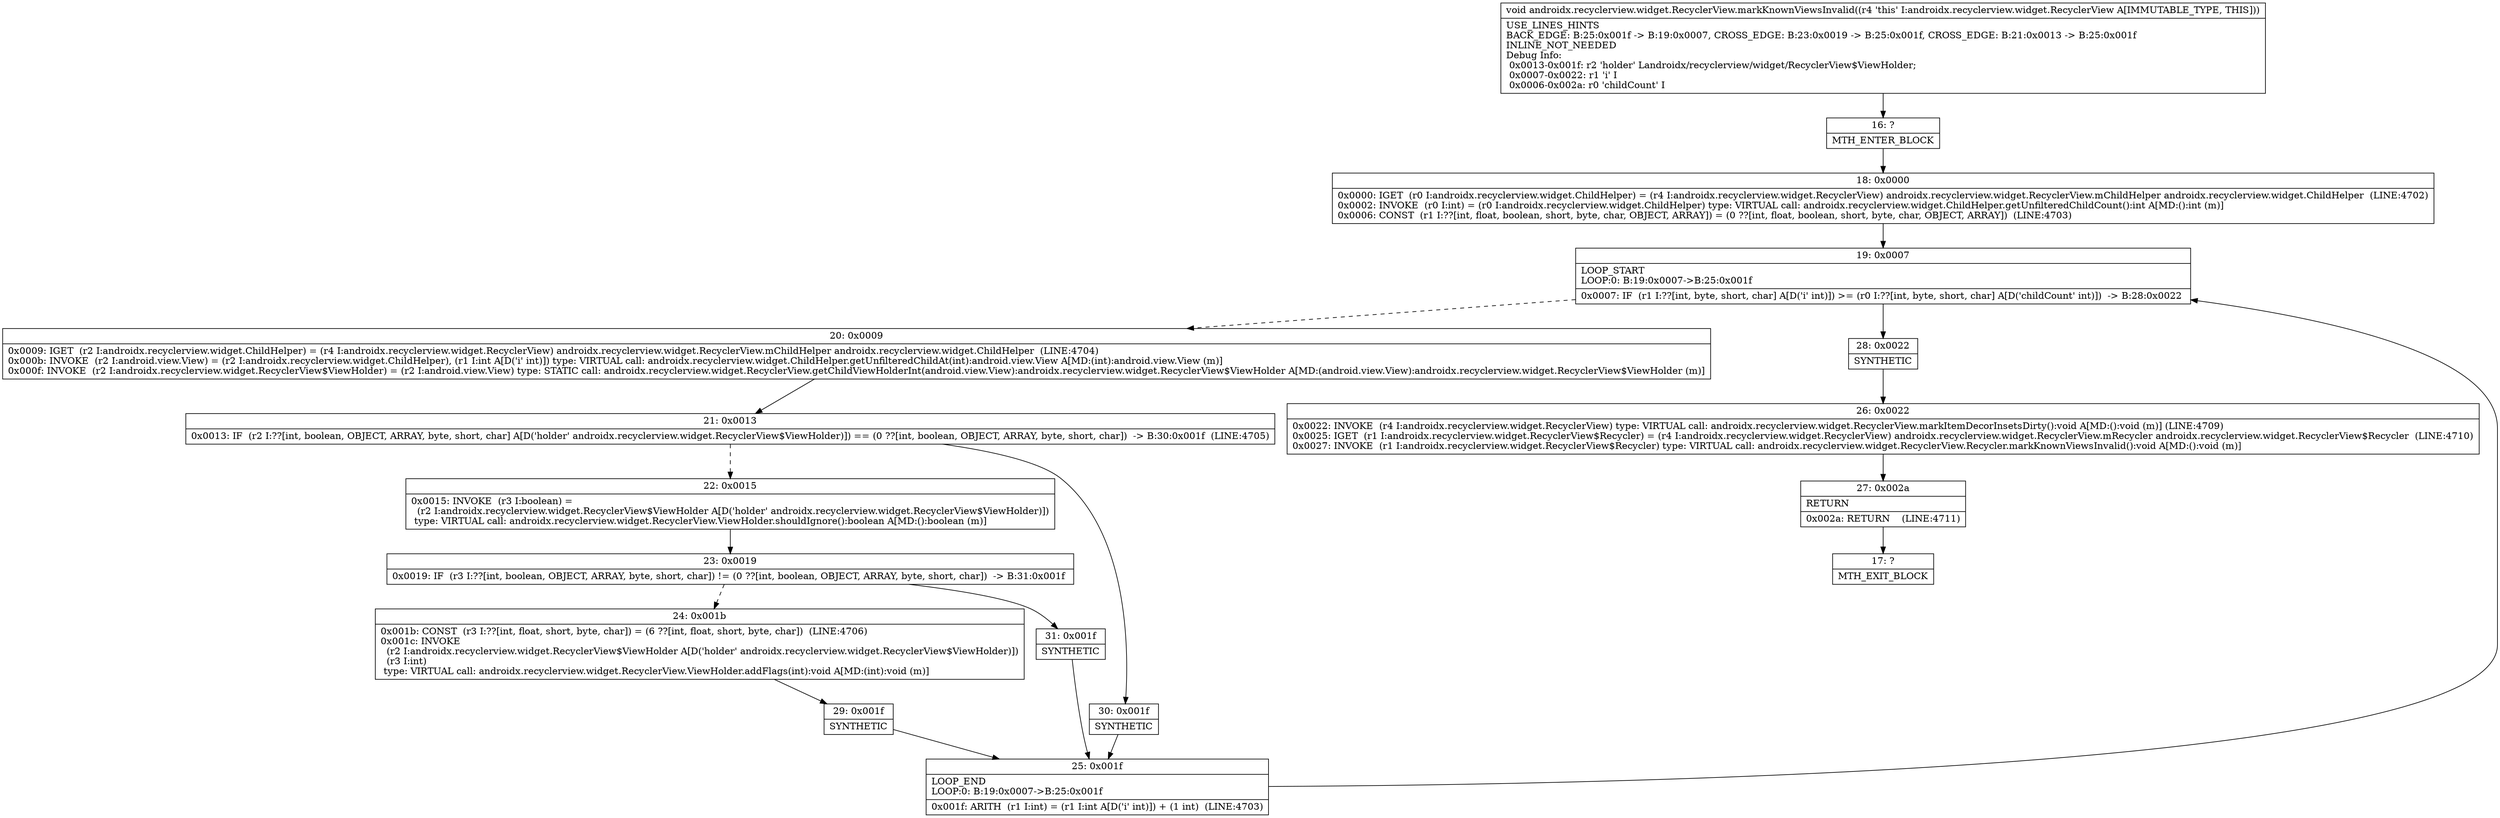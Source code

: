 digraph "CFG forandroidx.recyclerview.widget.RecyclerView.markKnownViewsInvalid()V" {
Node_16 [shape=record,label="{16\:\ ?|MTH_ENTER_BLOCK\l}"];
Node_18 [shape=record,label="{18\:\ 0x0000|0x0000: IGET  (r0 I:androidx.recyclerview.widget.ChildHelper) = (r4 I:androidx.recyclerview.widget.RecyclerView) androidx.recyclerview.widget.RecyclerView.mChildHelper androidx.recyclerview.widget.ChildHelper  (LINE:4702)\l0x0002: INVOKE  (r0 I:int) = (r0 I:androidx.recyclerview.widget.ChildHelper) type: VIRTUAL call: androidx.recyclerview.widget.ChildHelper.getUnfilteredChildCount():int A[MD:():int (m)]\l0x0006: CONST  (r1 I:??[int, float, boolean, short, byte, char, OBJECT, ARRAY]) = (0 ??[int, float, boolean, short, byte, char, OBJECT, ARRAY])  (LINE:4703)\l}"];
Node_19 [shape=record,label="{19\:\ 0x0007|LOOP_START\lLOOP:0: B:19:0x0007\-\>B:25:0x001f\l|0x0007: IF  (r1 I:??[int, byte, short, char] A[D('i' int)]) \>= (r0 I:??[int, byte, short, char] A[D('childCount' int)])  \-\> B:28:0x0022 \l}"];
Node_20 [shape=record,label="{20\:\ 0x0009|0x0009: IGET  (r2 I:androidx.recyclerview.widget.ChildHelper) = (r4 I:androidx.recyclerview.widget.RecyclerView) androidx.recyclerview.widget.RecyclerView.mChildHelper androidx.recyclerview.widget.ChildHelper  (LINE:4704)\l0x000b: INVOKE  (r2 I:android.view.View) = (r2 I:androidx.recyclerview.widget.ChildHelper), (r1 I:int A[D('i' int)]) type: VIRTUAL call: androidx.recyclerview.widget.ChildHelper.getUnfilteredChildAt(int):android.view.View A[MD:(int):android.view.View (m)]\l0x000f: INVOKE  (r2 I:androidx.recyclerview.widget.RecyclerView$ViewHolder) = (r2 I:android.view.View) type: STATIC call: androidx.recyclerview.widget.RecyclerView.getChildViewHolderInt(android.view.View):androidx.recyclerview.widget.RecyclerView$ViewHolder A[MD:(android.view.View):androidx.recyclerview.widget.RecyclerView$ViewHolder (m)]\l}"];
Node_21 [shape=record,label="{21\:\ 0x0013|0x0013: IF  (r2 I:??[int, boolean, OBJECT, ARRAY, byte, short, char] A[D('holder' androidx.recyclerview.widget.RecyclerView$ViewHolder)]) == (0 ??[int, boolean, OBJECT, ARRAY, byte, short, char])  \-\> B:30:0x001f  (LINE:4705)\l}"];
Node_22 [shape=record,label="{22\:\ 0x0015|0x0015: INVOKE  (r3 I:boolean) = \l  (r2 I:androidx.recyclerview.widget.RecyclerView$ViewHolder A[D('holder' androidx.recyclerview.widget.RecyclerView$ViewHolder)])\l type: VIRTUAL call: androidx.recyclerview.widget.RecyclerView.ViewHolder.shouldIgnore():boolean A[MD:():boolean (m)]\l}"];
Node_23 [shape=record,label="{23\:\ 0x0019|0x0019: IF  (r3 I:??[int, boolean, OBJECT, ARRAY, byte, short, char]) != (0 ??[int, boolean, OBJECT, ARRAY, byte, short, char])  \-\> B:31:0x001f \l}"];
Node_24 [shape=record,label="{24\:\ 0x001b|0x001b: CONST  (r3 I:??[int, float, short, byte, char]) = (6 ??[int, float, short, byte, char])  (LINE:4706)\l0x001c: INVOKE  \l  (r2 I:androidx.recyclerview.widget.RecyclerView$ViewHolder A[D('holder' androidx.recyclerview.widget.RecyclerView$ViewHolder)])\l  (r3 I:int)\l type: VIRTUAL call: androidx.recyclerview.widget.RecyclerView.ViewHolder.addFlags(int):void A[MD:(int):void (m)]\l}"];
Node_29 [shape=record,label="{29\:\ 0x001f|SYNTHETIC\l}"];
Node_25 [shape=record,label="{25\:\ 0x001f|LOOP_END\lLOOP:0: B:19:0x0007\-\>B:25:0x001f\l|0x001f: ARITH  (r1 I:int) = (r1 I:int A[D('i' int)]) + (1 int)  (LINE:4703)\l}"];
Node_31 [shape=record,label="{31\:\ 0x001f|SYNTHETIC\l}"];
Node_30 [shape=record,label="{30\:\ 0x001f|SYNTHETIC\l}"];
Node_28 [shape=record,label="{28\:\ 0x0022|SYNTHETIC\l}"];
Node_26 [shape=record,label="{26\:\ 0x0022|0x0022: INVOKE  (r4 I:androidx.recyclerview.widget.RecyclerView) type: VIRTUAL call: androidx.recyclerview.widget.RecyclerView.markItemDecorInsetsDirty():void A[MD:():void (m)] (LINE:4709)\l0x0025: IGET  (r1 I:androidx.recyclerview.widget.RecyclerView$Recycler) = (r4 I:androidx.recyclerview.widget.RecyclerView) androidx.recyclerview.widget.RecyclerView.mRecycler androidx.recyclerview.widget.RecyclerView$Recycler  (LINE:4710)\l0x0027: INVOKE  (r1 I:androidx.recyclerview.widget.RecyclerView$Recycler) type: VIRTUAL call: androidx.recyclerview.widget.RecyclerView.Recycler.markKnownViewsInvalid():void A[MD:():void (m)]\l}"];
Node_27 [shape=record,label="{27\:\ 0x002a|RETURN\l|0x002a: RETURN    (LINE:4711)\l}"];
Node_17 [shape=record,label="{17\:\ ?|MTH_EXIT_BLOCK\l}"];
MethodNode[shape=record,label="{void androidx.recyclerview.widget.RecyclerView.markKnownViewsInvalid((r4 'this' I:androidx.recyclerview.widget.RecyclerView A[IMMUTABLE_TYPE, THIS]))  | USE_LINES_HINTS\lBACK_EDGE: B:25:0x001f \-\> B:19:0x0007, CROSS_EDGE: B:23:0x0019 \-\> B:25:0x001f, CROSS_EDGE: B:21:0x0013 \-\> B:25:0x001f\lINLINE_NOT_NEEDED\lDebug Info:\l  0x0013\-0x001f: r2 'holder' Landroidx\/recyclerview\/widget\/RecyclerView$ViewHolder;\l  0x0007\-0x0022: r1 'i' I\l  0x0006\-0x002a: r0 'childCount' I\l}"];
MethodNode -> Node_16;Node_16 -> Node_18;
Node_18 -> Node_19;
Node_19 -> Node_20[style=dashed];
Node_19 -> Node_28;
Node_20 -> Node_21;
Node_21 -> Node_22[style=dashed];
Node_21 -> Node_30;
Node_22 -> Node_23;
Node_23 -> Node_24[style=dashed];
Node_23 -> Node_31;
Node_24 -> Node_29;
Node_29 -> Node_25;
Node_25 -> Node_19;
Node_31 -> Node_25;
Node_30 -> Node_25;
Node_28 -> Node_26;
Node_26 -> Node_27;
Node_27 -> Node_17;
}


